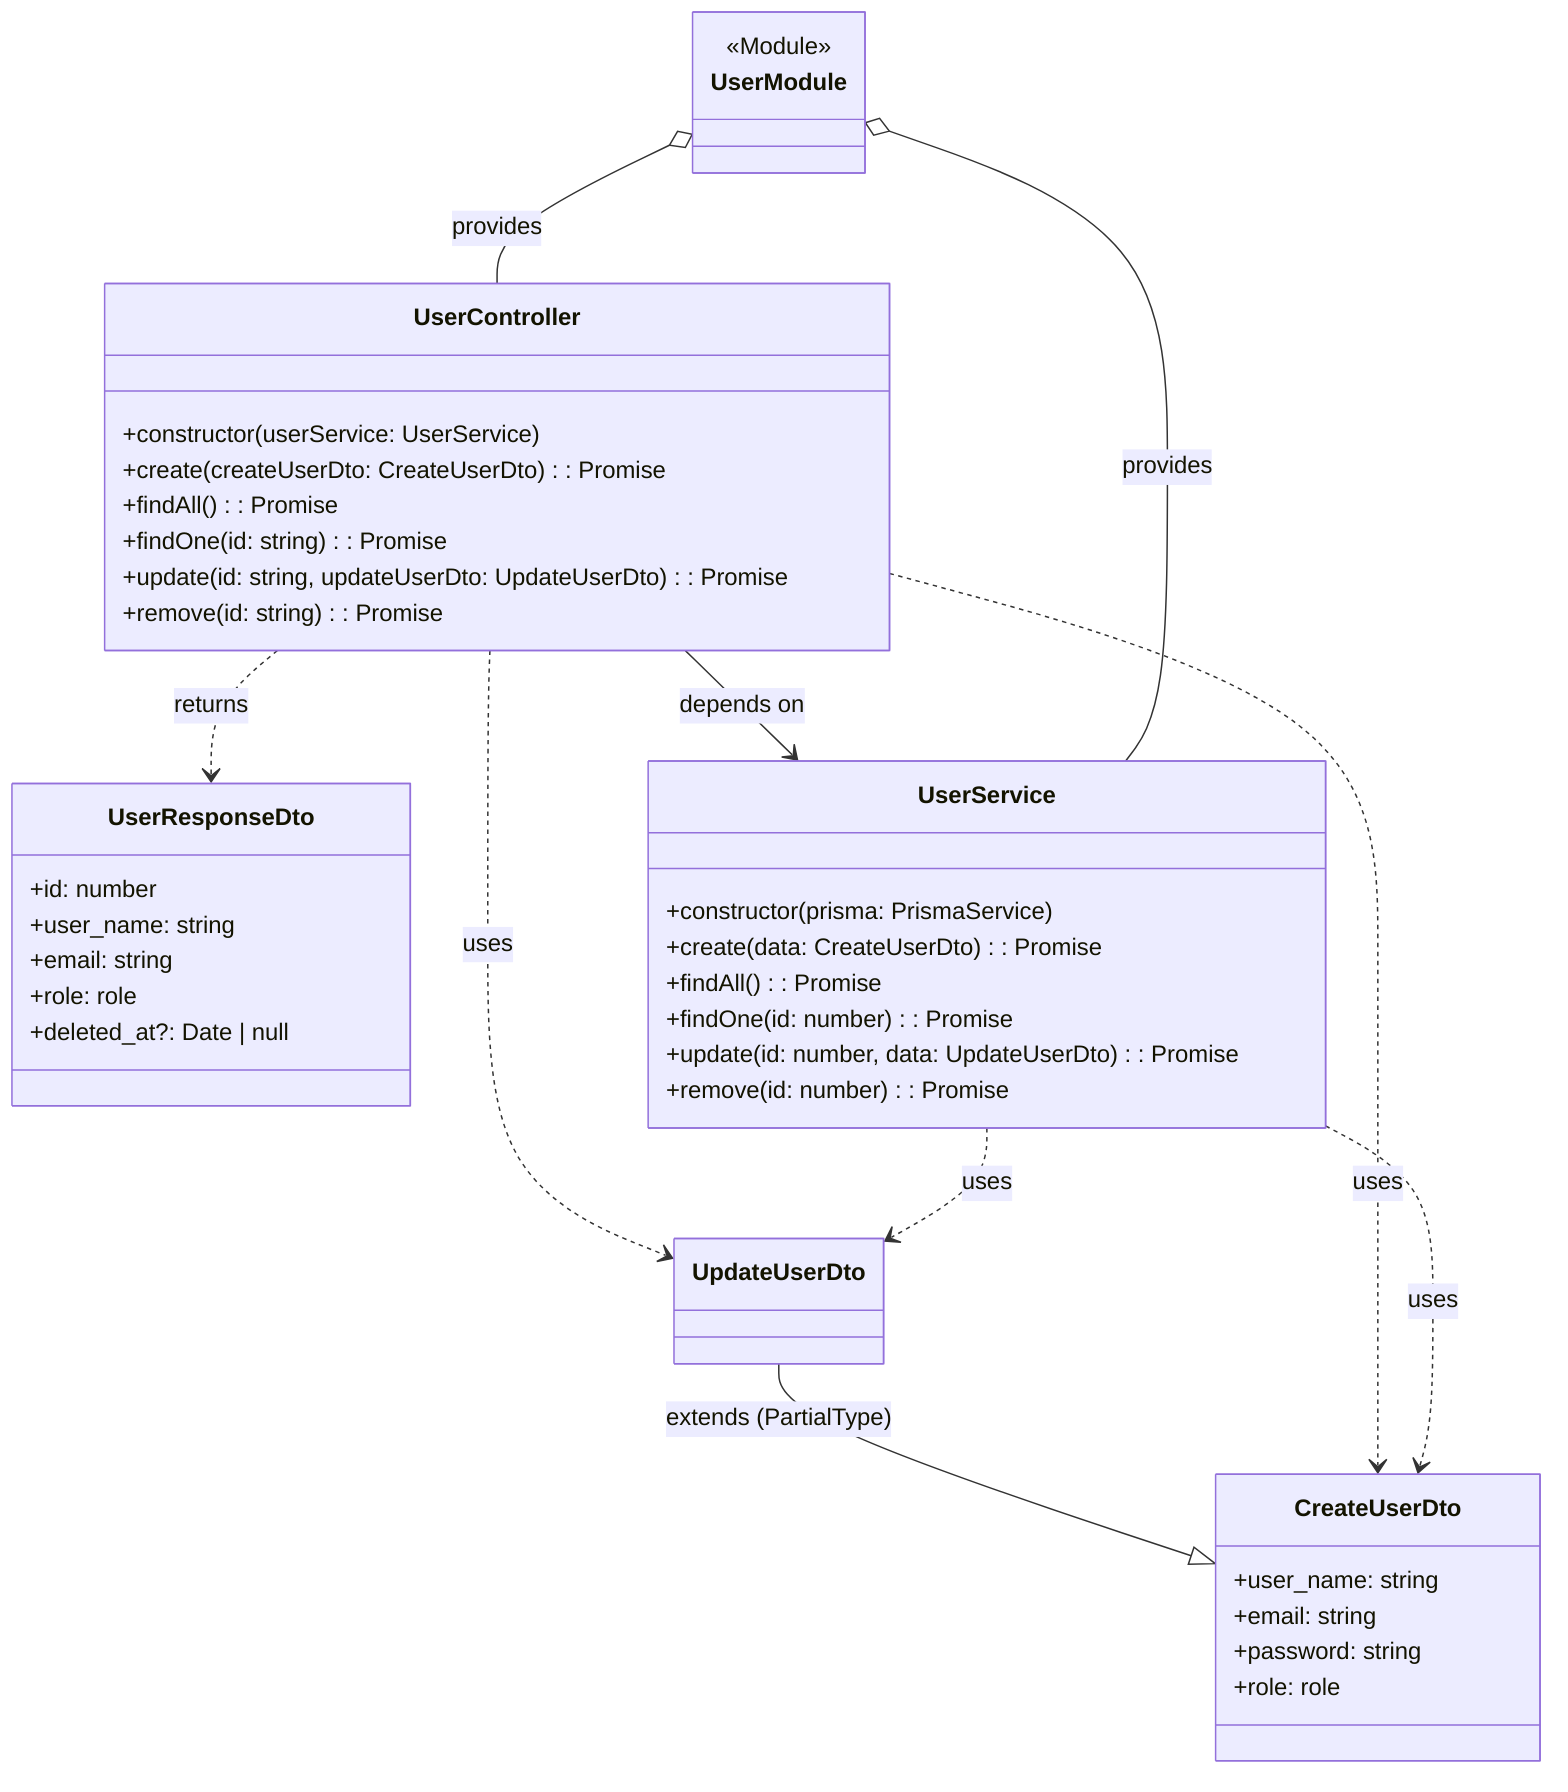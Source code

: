 %% src\user\user.diagram.mmd

classDiagram
    %% DTOs
    class CreateUserDto {
        +user_name: string
        +email: string
        +password: string
        +role: role
    }
    class UpdateUserDto
    UpdateUserDto --|> CreateUserDto : extends (PartialType)

    class UserResponseDto {
        +id: number
        +user_name: string
        +email: string
        +role: role
        +deleted_at?: Date | null
    }

    %% Service
    class UserService {
        +constructor(prisma: PrismaService)
        +create(data: CreateUserDto): Promise<user>
        +findAll(): Promise<user[]>
        +findOne(id: number): Promise<user | null>
        +update(id: number, data: UpdateUserDto): Promise<user>
        +remove(id: number): Promise<user>
    }

    %% Controller
    class UserController {
        +constructor(userService: UserService)
        +create(createUserDto: CreateUserDto): Promise<UserResponseDto>
        +findAll(): Promise<UserResponseDto[]>
        +findOne(id: string): Promise<UserResponseDto>
        +update(id: string, updateUserDto: UpdateUserDto): Promise<UserResponseDto>
        +remove(id: string): Promise<UserResponseDto>
    }

    %% Module
    class UserModule {
        <<Module>>
    }

    %% Relationships
    UserController --> UserService : depends on
    UserController ..> CreateUserDto : uses
    UserController ..> UpdateUserDto : uses
    UserController ..> UserResponseDto : returns
    UserService ..> CreateUserDto : uses
    UserService ..> UpdateUserDto : uses
    UserModule o-- UserController : provides
    UserModule o-- UserService : provides